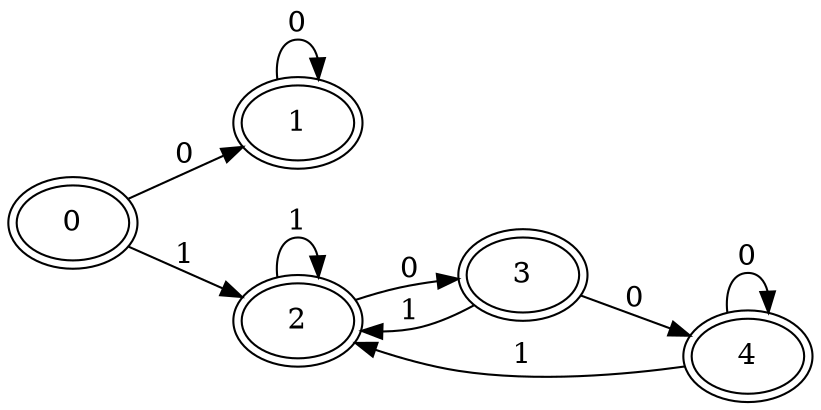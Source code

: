 digraph G {
    layout=dot;
    ordering=out;
    rankdir="LR";

    s0 [label=0, peripheries=2]
    s1 [label=1, peripheries=2]
    s2 [label=2, peripheries=2]
    s3 [label=3, peripheries=2]
    s4 [label=4, peripheries=2]

    s0 -> s1 [label=0]
    s0 -> s2 [label=1]
    s1 -> s1 [label=0]
    s2 -> s2 [label=1]
    s2 -> s3 [label=0]
    s3 -> s2 [label=1]
    s3 -> s4 [label=0]
    s4 -> s4 [label=0]
    s4 -> s2 [label=1]
}
